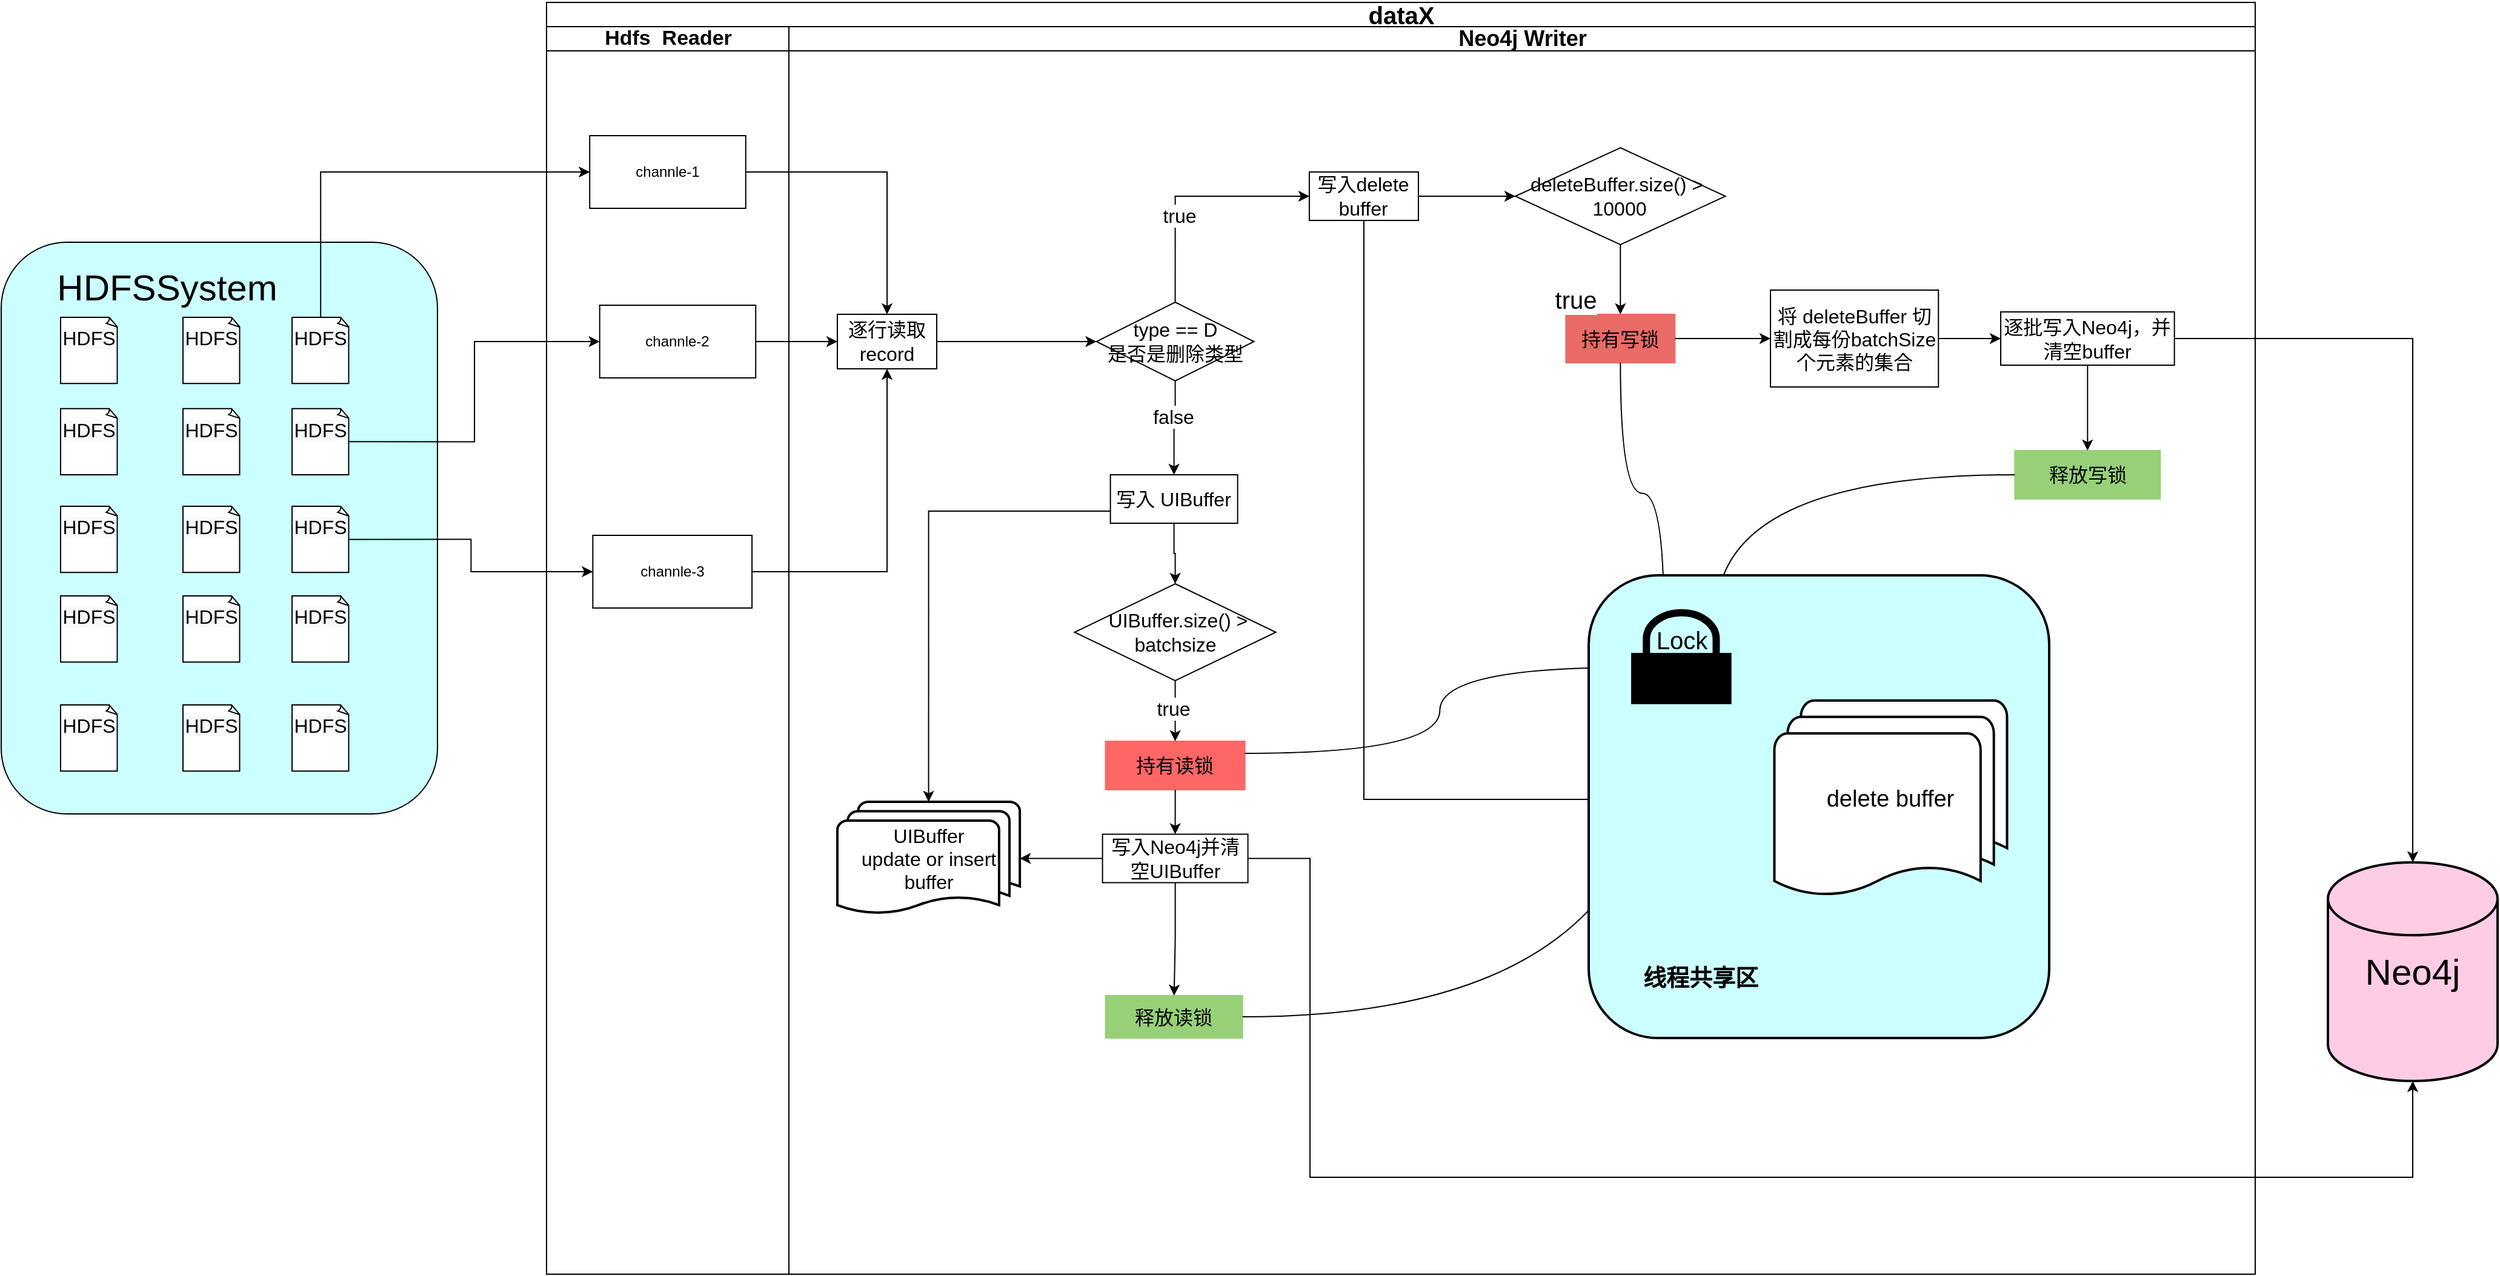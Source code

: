 <mxfile version="20.6.0" type="github">
  <diagram id="BnYPFT30U44J0ywOce6X" name="第 1 页">
    <mxGraphModel dx="2424" dy="-327" grid="1" gridSize="10" guides="1" tooltips="1" connect="1" arrows="1" fold="1" page="1" pageScale="1" pageWidth="827" pageHeight="1169" math="0" shadow="0">
      <root>
        <mxCell id="0" />
        <mxCell id="1" parent="0" />
        <mxCell id="p6WmaSXEIuXKLY1cFXEk-13" value="" style="rounded=1;whiteSpace=wrap;html=1;movable=1;resizable=1;rotatable=1;deletable=1;editable=1;connectable=1;fontSize=16;fillColor=#CCFFFF;" vertex="1" parent="1">
          <mxGeometry x="-440" y="1518" width="360" height="472" as="geometry" />
        </mxCell>
        <mxCell id="p6WmaSXEIuXKLY1cFXEk-8" value="dataX" style="swimlane;childLayout=stackLayout;resizeParent=1;resizeParentMax=0;startSize=20;html=1;rounded=0;gradientColor=none;fontSize=20;" vertex="1" parent="1">
          <mxGeometry x="10" y="1320" width="1410" height="1050" as="geometry" />
        </mxCell>
        <mxCell id="p6WmaSXEIuXKLY1cFXEk-9" value="Hdfs&amp;nbsp; Reader" style="swimlane;startSize=20;html=1;rounded=0;gradientColor=none;fontSize=17;" vertex="1" parent="p6WmaSXEIuXKLY1cFXEk-8">
          <mxGeometry y="20" width="200" height="1030" as="geometry" />
        </mxCell>
        <mxCell id="p6WmaSXEIuXKLY1cFXEk-26" value="" style="rounded=0;whiteSpace=wrap;html=1;gradientColor=none;" vertex="1" parent="p6WmaSXEIuXKLY1cFXEk-9">
          <mxGeometry x="43.86" y="230" width="128.75" height="60" as="geometry" />
        </mxCell>
        <mxCell id="p6WmaSXEIuXKLY1cFXEk-84" value="channle-2" style="text;html=1;strokeColor=none;fillColor=none;align=center;verticalAlign=middle;whiteSpace=wrap;rounded=0;" vertex="1" parent="p6WmaSXEIuXKLY1cFXEk-9">
          <mxGeometry x="78.23" y="245" width="60" height="30" as="geometry" />
        </mxCell>
        <mxCell id="p6WmaSXEIuXKLY1cFXEk-25" value="" style="rounded=0;whiteSpace=wrap;html=1;gradientColor=none;" vertex="1" parent="p6WmaSXEIuXKLY1cFXEk-9">
          <mxGeometry x="38.18" y="420" width="131.36" height="60" as="geometry" />
        </mxCell>
        <mxCell id="p6WmaSXEIuXKLY1cFXEk-87" value="channle-3" style="text;html=1;strokeColor=none;fillColor=none;align=center;verticalAlign=middle;whiteSpace=wrap;rounded=0;" vertex="1" parent="p6WmaSXEIuXKLY1cFXEk-9">
          <mxGeometry x="73.86" y="435" width="60" height="30" as="geometry" />
        </mxCell>
        <mxCell id="p6WmaSXEIuXKLY1cFXEk-100" value="" style="rounded=0;whiteSpace=wrap;html=1;gradientColor=none;" vertex="1" parent="p6WmaSXEIuXKLY1cFXEk-9">
          <mxGeometry x="35.63" y="90" width="128.75" height="60" as="geometry" />
        </mxCell>
        <mxCell id="p6WmaSXEIuXKLY1cFXEk-101" value="channle-1" style="text;html=1;strokeColor=none;fillColor=none;align=center;verticalAlign=middle;whiteSpace=wrap;rounded=0;" vertex="1" parent="p6WmaSXEIuXKLY1cFXEk-9">
          <mxGeometry x="70.0" y="105" width="60" height="30" as="geometry" />
        </mxCell>
        <mxCell id="p6WmaSXEIuXKLY1cFXEk-105" style="edgeStyle=orthogonalEdgeStyle;rounded=0;orthogonalLoop=1;jettySize=auto;html=1;exitX=1;exitY=0.5;exitDx=0;exitDy=0;entryX=0.5;entryY=0;entryDx=0;entryDy=0;strokeWidth=1;fontSize=18;" edge="1" parent="p6WmaSXEIuXKLY1cFXEk-8" source="p6WmaSXEIuXKLY1cFXEk-100" target="p6WmaSXEIuXKLY1cFXEk-38">
          <mxGeometry relative="1" as="geometry" />
        </mxCell>
        <mxCell id="p6WmaSXEIuXKLY1cFXEk-106" style="edgeStyle=orthogonalEdgeStyle;rounded=0;orthogonalLoop=1;jettySize=auto;html=1;exitX=1;exitY=0.5;exitDx=0;exitDy=0;entryX=0;entryY=0.5;entryDx=0;entryDy=0;strokeWidth=1;fontSize=18;" edge="1" parent="p6WmaSXEIuXKLY1cFXEk-8" source="p6WmaSXEIuXKLY1cFXEk-26" target="p6WmaSXEIuXKLY1cFXEk-38">
          <mxGeometry relative="1" as="geometry" />
        </mxCell>
        <mxCell id="p6WmaSXEIuXKLY1cFXEk-107" style="edgeStyle=orthogonalEdgeStyle;rounded=0;orthogonalLoop=1;jettySize=auto;html=1;exitX=1;exitY=0.5;exitDx=0;exitDy=0;entryX=0.5;entryY=1;entryDx=0;entryDy=0;strokeWidth=1;fontSize=18;" edge="1" parent="p6WmaSXEIuXKLY1cFXEk-8" source="p6WmaSXEIuXKLY1cFXEk-25" target="p6WmaSXEIuXKLY1cFXEk-38">
          <mxGeometry relative="1" as="geometry" />
        </mxCell>
        <mxCell id="p6WmaSXEIuXKLY1cFXEk-10" value="Neo4j Writer" style="swimlane;startSize=20;html=1;rounded=0;gradientColor=none;fontSize=18;" vertex="1" parent="p6WmaSXEIuXKLY1cFXEk-8">
          <mxGeometry x="200" y="20" width="1210" height="1030" as="geometry" />
        </mxCell>
        <mxCell id="p6WmaSXEIuXKLY1cFXEk-45" value="UIBuffer &lt;br style=&quot;font-size: 16px;&quot;&gt;update or insert buffer" style="strokeWidth=2;html=1;shape=mxgraph.flowchart.multi-document;whiteSpace=wrap;fontSize=16;" vertex="1" parent="p6WmaSXEIuXKLY1cFXEk-10">
          <mxGeometry x="40" y="640" width="150.56" height="93.49" as="geometry" />
        </mxCell>
        <mxCell id="p6WmaSXEIuXKLY1cFXEk-110" style="edgeStyle=orthogonalEdgeStyle;rounded=0;orthogonalLoop=1;jettySize=auto;html=1;exitX=0;exitY=0.75;exitDx=0;exitDy=0;entryX=0.5;entryY=0;entryDx=0;entryDy=0;entryPerimeter=0;strokeWidth=1;fontSize=18;" edge="1" parent="p6WmaSXEIuXKLY1cFXEk-10" source="p6WmaSXEIuXKLY1cFXEk-51" target="p6WmaSXEIuXKLY1cFXEk-45">
          <mxGeometry relative="1" as="geometry" />
        </mxCell>
        <mxCell id="p6WmaSXEIuXKLY1cFXEk-38" value="逐行读取record" style="rounded=0;whiteSpace=wrap;html=1;fontSize=16;" vertex="1" parent="p6WmaSXEIuXKLY1cFXEk-10">
          <mxGeometry x="40" y="237.5" width="82" height="45" as="geometry" />
        </mxCell>
        <mxCell id="p6WmaSXEIuXKLY1cFXEk-37" style="edgeStyle=orthogonalEdgeStyle;rounded=0;orthogonalLoop=1;jettySize=auto;html=1;exitX=1;exitY=0.5;exitDx=0;exitDy=0;entryX=0;entryY=0.5;entryDx=0;entryDy=0;fontSize=16;" edge="1" parent="p6WmaSXEIuXKLY1cFXEk-10" source="p6WmaSXEIuXKLY1cFXEk-38" target="p6WmaSXEIuXKLY1cFXEk-43">
          <mxGeometry relative="1" as="geometry" />
        </mxCell>
        <mxCell id="p6WmaSXEIuXKLY1cFXEk-43" value="type == D&lt;br style=&quot;font-size: 16px;&quot;&gt;是否是删除类型" style="rhombus;whiteSpace=wrap;html=1;fontSize=16;" vertex="1" parent="p6WmaSXEIuXKLY1cFXEk-10">
          <mxGeometry x="253.78" y="227.5" width="130" height="65" as="geometry" />
        </mxCell>
        <mxCell id="p6WmaSXEIuXKLY1cFXEk-121" style="edgeStyle=orthogonalEdgeStyle;rounded=0;orthogonalLoop=1;jettySize=auto;html=1;exitX=0.5;exitY=1;exitDx=0;exitDy=0;entryX=0;entryY=0.5;entryDx=0;entryDy=0;entryPerimeter=0;strokeWidth=1;fontSize=18;" edge="1" parent="p6WmaSXEIuXKLY1cFXEk-10" source="p6WmaSXEIuXKLY1cFXEk-48" target="p6WmaSXEIuXKLY1cFXEk-31">
          <mxGeometry relative="1" as="geometry" />
        </mxCell>
        <mxCell id="p6WmaSXEIuXKLY1cFXEk-48" value="写入delete buffer" style="rounded=0;whiteSpace=wrap;html=1;fontSize=16;" vertex="1" parent="p6WmaSXEIuXKLY1cFXEk-10">
          <mxGeometry x="429.47" y="120.0" width="90" height="40" as="geometry" />
        </mxCell>
        <mxCell id="p6WmaSXEIuXKLY1cFXEk-39" value="" style="edgeStyle=orthogonalEdgeStyle;rounded=0;orthogonalLoop=1;jettySize=auto;html=1;entryX=0;entryY=0.5;entryDx=0;entryDy=0;fontSize=16;exitX=0.5;exitY=0;exitDx=0;exitDy=0;" edge="1" parent="p6WmaSXEIuXKLY1cFXEk-10" source="p6WmaSXEIuXKLY1cFXEk-43" target="p6WmaSXEIuXKLY1cFXEk-48">
          <mxGeometry relative="1" as="geometry">
            <mxPoint x="951.04" y="121.34" as="targetPoint" />
            <mxPoint x="588.97" y="120.0" as="sourcePoint" />
          </mxGeometry>
        </mxCell>
        <mxCell id="p6WmaSXEIuXKLY1cFXEk-40" value="true" style="edgeLabel;html=1;align=center;verticalAlign=middle;resizable=0;points=[];fontSize=16;" vertex="1" connectable="0" parent="p6WmaSXEIuXKLY1cFXEk-39">
          <mxGeometry x="-0.271" y="-3" relative="1" as="geometry">
            <mxPoint as="offset" />
          </mxGeometry>
        </mxCell>
        <mxCell id="p6WmaSXEIuXKLY1cFXEk-108" style="edgeStyle=orthogonalEdgeStyle;rounded=0;orthogonalLoop=1;jettySize=auto;html=1;exitX=0.5;exitY=1;exitDx=0;exitDy=0;entryX=0.5;entryY=0;entryDx=0;entryDy=0;strokeWidth=1;fontSize=18;" edge="1" parent="p6WmaSXEIuXKLY1cFXEk-10" source="p6WmaSXEIuXKLY1cFXEk-51" target="p6WmaSXEIuXKLY1cFXEk-54">
          <mxGeometry relative="1" as="geometry" />
        </mxCell>
        <mxCell id="p6WmaSXEIuXKLY1cFXEk-51" value="写入 UIBuffer" style="rounded=0;whiteSpace=wrap;html=1;fontSize=16;" vertex="1" parent="p6WmaSXEIuXKLY1cFXEk-10">
          <mxGeometry x="265.3" y="370" width="105" height="40" as="geometry" />
        </mxCell>
        <mxCell id="p6WmaSXEIuXKLY1cFXEk-41" style="edgeStyle=orthogonalEdgeStyle;rounded=0;orthogonalLoop=1;jettySize=auto;html=1;exitX=0.5;exitY=1;exitDx=0;exitDy=0;entryX=0.5;entryY=0;entryDx=0;entryDy=0;fontSize=16;" edge="1" parent="p6WmaSXEIuXKLY1cFXEk-10" source="p6WmaSXEIuXKLY1cFXEk-43" target="p6WmaSXEIuXKLY1cFXEk-51">
          <mxGeometry relative="1" as="geometry">
            <mxPoint x="453.78" y="-77.5" as="sourcePoint" />
          </mxGeometry>
        </mxCell>
        <mxCell id="p6WmaSXEIuXKLY1cFXEk-42" value="false" style="edgeLabel;html=1;align=center;verticalAlign=middle;resizable=0;points=[];fontSize=16;" vertex="1" connectable="0" parent="p6WmaSXEIuXKLY1cFXEk-41">
          <mxGeometry x="-0.258" y="-2" relative="1" as="geometry">
            <mxPoint as="offset" />
          </mxGeometry>
        </mxCell>
        <mxCell id="p6WmaSXEIuXKLY1cFXEk-54" value="&amp;nbsp;UIBuffer.size() &amp;gt; batchsize" style="rhombus;whiteSpace=wrap;html=1;rounded=0;fontSize=16;" vertex="1" parent="p6WmaSXEIuXKLY1cFXEk-10">
          <mxGeometry x="235.72" y="460.0" width="166.12" height="80" as="geometry" />
        </mxCell>
        <mxCell id="p6WmaSXEIuXKLY1cFXEk-58" value="持有读锁" style="whiteSpace=wrap;html=1;rounded=0;fontSize=16;strokeColor=#FF6666;fillColor=#FF6666;" vertex="1" parent="p6WmaSXEIuXKLY1cFXEk-10">
          <mxGeometry x="261.28" y="590.0" width="115.01" height="40" as="geometry" />
        </mxCell>
        <mxCell id="p6WmaSXEIuXKLY1cFXEk-52" value="" style="edgeStyle=orthogonalEdgeStyle;rounded=0;orthogonalLoop=1;jettySize=auto;html=1;fontSize=16;exitX=0.5;exitY=1;exitDx=0;exitDy=0;" edge="1" parent="p6WmaSXEIuXKLY1cFXEk-10" source="p6WmaSXEIuXKLY1cFXEk-54" target="p6WmaSXEIuXKLY1cFXEk-58">
          <mxGeometry relative="1" as="geometry">
            <mxPoint x="681.63" y="503.441" as="sourcePoint" />
          </mxGeometry>
        </mxCell>
        <mxCell id="p6WmaSXEIuXKLY1cFXEk-53" value="true" style="edgeLabel;html=1;align=center;verticalAlign=middle;resizable=0;points=[];fontSize=16;" vertex="1" connectable="0" parent="p6WmaSXEIuXKLY1cFXEk-52">
          <mxGeometry x="0.16" y="4" relative="1" as="geometry">
            <mxPoint x="-6" y="-6" as="offset" />
          </mxGeometry>
        </mxCell>
        <mxCell id="p6WmaSXEIuXKLY1cFXEk-61" value="deleteBuffer.size() &amp;gt;&amp;nbsp; 10000" style="rhombus;whiteSpace=wrap;html=1;rounded=0;fontSize=16;" vertex="1" parent="p6WmaSXEIuXKLY1cFXEk-10">
          <mxGeometry x="599.47" y="100" width="173.37" height="80" as="geometry" />
        </mxCell>
        <mxCell id="p6WmaSXEIuXKLY1cFXEk-47" value="" style="edgeStyle=orthogonalEdgeStyle;rounded=0;jumpSize=6;orthogonalLoop=1;jettySize=auto;html=1;strokeColor=#000000;strokeWidth=1;fontSize=16;" edge="1" parent="p6WmaSXEIuXKLY1cFXEk-10" source="p6WmaSXEIuXKLY1cFXEk-48" target="p6WmaSXEIuXKLY1cFXEk-61">
          <mxGeometry relative="1" as="geometry" />
        </mxCell>
        <mxCell id="p6WmaSXEIuXKLY1cFXEk-65" value="持有写锁" style="whiteSpace=wrap;html=1;rounded=0;fontSize=16;strokeColor=#EA6B66;fillColor=#EA6B66;" vertex="1" parent="p6WmaSXEIuXKLY1cFXEk-10">
          <mxGeometry x="641.15" y="237.5" width="90" height="40" as="geometry" />
        </mxCell>
        <mxCell id="p6WmaSXEIuXKLY1cFXEk-59" value="" style="edgeStyle=orthogonalEdgeStyle;rounded=0;jumpSize=6;orthogonalLoop=1;jettySize=auto;html=1;strokeColor=#000000;strokeWidth=1;fontSize=16;" edge="1" parent="p6WmaSXEIuXKLY1cFXEk-10" source="p6WmaSXEIuXKLY1cFXEk-61" target="p6WmaSXEIuXKLY1cFXEk-65">
          <mxGeometry relative="1" as="geometry" />
        </mxCell>
        <mxCell id="p6WmaSXEIuXKLY1cFXEk-60" value="true" style="edgeLabel;html=1;align=center;verticalAlign=middle;resizable=0;points=[];fontSize=20;fontColor=#000000;" vertex="1" connectable="0" parent="p6WmaSXEIuXKLY1cFXEk-59">
          <mxGeometry x="0.592" y="-1" relative="1" as="geometry">
            <mxPoint x="-36" y="-1" as="offset" />
          </mxGeometry>
        </mxCell>
        <mxCell id="p6WmaSXEIuXKLY1cFXEk-111" style="edgeStyle=orthogonalEdgeStyle;rounded=0;orthogonalLoop=1;jettySize=auto;html=1;exitX=0;exitY=0.5;exitDx=0;exitDy=0;entryX=1;entryY=0.5;entryDx=0;entryDy=0;entryPerimeter=0;strokeWidth=1;fontSize=18;" edge="1" parent="p6WmaSXEIuXKLY1cFXEk-10" source="p6WmaSXEIuXKLY1cFXEk-68" target="p6WmaSXEIuXKLY1cFXEk-45">
          <mxGeometry relative="1" as="geometry">
            <mxPoint x="210.0" y="729.995" as="targetPoint" />
          </mxGeometry>
        </mxCell>
        <mxCell id="p6WmaSXEIuXKLY1cFXEk-68" value="写入Neo4j并清空UIBuffer" style="whiteSpace=wrap;html=1;rounded=0;strokeColor=#000000;fontSize=16;" vertex="1" parent="p6WmaSXEIuXKLY1cFXEk-10">
          <mxGeometry x="258.78" y="666.75" width="120" height="40" as="geometry" />
        </mxCell>
        <mxCell id="p6WmaSXEIuXKLY1cFXEk-55" value="" style="edgeStyle=orthogonalEdgeStyle;rounded=0;jumpSize=6;orthogonalLoop=1;jettySize=auto;html=1;strokeColor=#000000;strokeWidth=1;entryX=0.5;entryY=0;entryDx=0;entryDy=0;fontSize=16;" edge="1" parent="p6WmaSXEIuXKLY1cFXEk-10" source="p6WmaSXEIuXKLY1cFXEk-58" target="p6WmaSXEIuXKLY1cFXEk-68">
          <mxGeometry relative="1" as="geometry" />
        </mxCell>
        <mxCell id="p6WmaSXEIuXKLY1cFXEk-71" value="将 deleteBuffer 切割成每份batchSize个元素的集合" style="whiteSpace=wrap;html=1;rounded=0;fontSize=16;" vertex="1" parent="p6WmaSXEIuXKLY1cFXEk-10">
          <mxGeometry x="810" y="217.5" width="138.59" height="80" as="geometry" />
        </mxCell>
        <mxCell id="p6WmaSXEIuXKLY1cFXEk-64" value="" style="edgeStyle=orthogonalEdgeStyle;jumpSize=6;orthogonalLoop=1;jettySize=auto;html=1;strokeColor=#000000;strokeWidth=1;rounded=0;fontSize=16;" edge="1" parent="p6WmaSXEIuXKLY1cFXEk-10" source="p6WmaSXEIuXKLY1cFXEk-65" target="p6WmaSXEIuXKLY1cFXEk-71">
          <mxGeometry relative="1" as="geometry" />
        </mxCell>
        <mxCell id="p6WmaSXEIuXKLY1cFXEk-74" value="释放读锁" style="whiteSpace=wrap;html=1;fontSize=16;strokeColor=#97D077;rounded=0;fillColor=#97D077;" vertex="1" parent="p6WmaSXEIuXKLY1cFXEk-10">
          <mxGeometry x="261.27" y="800" width="113.06" height="35" as="geometry" />
        </mxCell>
        <mxCell id="p6WmaSXEIuXKLY1cFXEk-66" value="" style="edgeStyle=orthogonalEdgeStyle;rounded=0;jumpSize=6;orthogonalLoop=1;jettySize=auto;html=1;strokeColor=#000000;strokeWidth=1;fontSize=16;" edge="1" parent="p6WmaSXEIuXKLY1cFXEk-10" source="p6WmaSXEIuXKLY1cFXEk-68" target="p6WmaSXEIuXKLY1cFXEk-74">
          <mxGeometry relative="1" as="geometry" />
        </mxCell>
        <mxCell id="p6WmaSXEIuXKLY1cFXEk-77" value="释放写锁" style="whiteSpace=wrap;html=1;fontSize=16;rounded=0;strokeColor=#97D077;fillColor=#97D077;" vertex="1" parent="p6WmaSXEIuXKLY1cFXEk-10">
          <mxGeometry x="1011.65" y="350.0" width="120" height="40" as="geometry" />
        </mxCell>
        <mxCell id="p6WmaSXEIuXKLY1cFXEk-80" value="逐批写入Neo4j，并清空buffer" style="whiteSpace=wrap;html=1;fontSize=16;rounded=0;" vertex="1" parent="p6WmaSXEIuXKLY1cFXEk-10">
          <mxGeometry x="1000.0" y="235.52" width="143.31" height="43.97" as="geometry" />
        </mxCell>
        <mxCell id="p6WmaSXEIuXKLY1cFXEk-70" value="" style="edgeStyle=orthogonalEdgeStyle;jumpSize=6;orthogonalLoop=1;jettySize=auto;html=1;strokeColor=#000000;strokeWidth=1;fontSize=16;rounded=0;" edge="1" parent="p6WmaSXEIuXKLY1cFXEk-10" source="p6WmaSXEIuXKLY1cFXEk-71" target="p6WmaSXEIuXKLY1cFXEk-80">
          <mxGeometry relative="1" as="geometry" />
        </mxCell>
        <mxCell id="p6WmaSXEIuXKLY1cFXEk-69" value="" style="edgeStyle=orthogonalEdgeStyle;jumpSize=6;orthogonalLoop=1;jettySize=auto;html=1;strokeColor=#000000;strokeWidth=1;fontSize=16;rounded=0;exitX=0.5;exitY=1;exitDx=0;exitDy=0;" edge="1" parent="p6WmaSXEIuXKLY1cFXEk-10" source="p6WmaSXEIuXKLY1cFXEk-80" target="p6WmaSXEIuXKLY1cFXEk-77">
          <mxGeometry relative="1" as="geometry" />
        </mxCell>
        <mxCell id="p6WmaSXEIuXKLY1cFXEk-114" style="edgeStyle=orthogonalEdgeStyle;orthogonalLoop=1;jettySize=auto;html=1;exitX=0.5;exitY=1;exitDx=0;exitDy=0;entryX=0.25;entryY=0;entryDx=0;entryDy=0;strokeWidth=1;fontSize=18;curved=1;" edge="1" parent="p6WmaSXEIuXKLY1cFXEk-10" source="p6WmaSXEIuXKLY1cFXEk-65" target="p6WmaSXEIuXKLY1cFXEk-34">
          <mxGeometry relative="1" as="geometry" />
        </mxCell>
        <mxCell id="p6WmaSXEIuXKLY1cFXEk-115" style="edgeStyle=orthogonalEdgeStyle;curved=1;orthogonalLoop=1;jettySize=auto;html=1;exitX=0;exitY=0.5;exitDx=0;exitDy=0;entryX=1;entryY=0;entryDx=0;entryDy=0;strokeWidth=1;fontSize=18;" edge="1" parent="p6WmaSXEIuXKLY1cFXEk-10" source="p6WmaSXEIuXKLY1cFXEk-77" target="p6WmaSXEIuXKLY1cFXEk-34">
          <mxGeometry relative="1" as="geometry" />
        </mxCell>
        <mxCell id="p6WmaSXEIuXKLY1cFXEk-116" style="edgeStyle=orthogonalEdgeStyle;curved=1;orthogonalLoop=1;jettySize=auto;html=1;exitX=1;exitY=0.25;exitDx=0;exitDy=0;entryX=-0.004;entryY=0.624;entryDx=0;entryDy=0;entryPerimeter=0;strokeWidth=1;fontSize=18;" edge="1" parent="p6WmaSXEIuXKLY1cFXEk-10" source="p6WmaSXEIuXKLY1cFXEk-58" target="p6WmaSXEIuXKLY1cFXEk-33">
          <mxGeometry relative="1" as="geometry" />
        </mxCell>
        <mxCell id="p6WmaSXEIuXKLY1cFXEk-117" style="edgeStyle=orthogonalEdgeStyle;curved=1;orthogonalLoop=1;jettySize=auto;html=1;exitX=1;exitY=0.5;exitDx=0;exitDy=0;entryX=0.286;entryY=0.953;entryDx=0;entryDy=0;entryPerimeter=0;strokeWidth=1;fontSize=18;" edge="1" parent="p6WmaSXEIuXKLY1cFXEk-10" source="p6WmaSXEIuXKLY1cFXEk-74" target="p6WmaSXEIuXKLY1cFXEk-33">
          <mxGeometry relative="1" as="geometry" />
        </mxCell>
        <mxCell id="p6WmaSXEIuXKLY1cFXEk-113" value="" style="group" vertex="1" connectable="0" parent="p6WmaSXEIuXKLY1cFXEk-10">
          <mxGeometry x="660" y="453" width="380" height="382" as="geometry" />
        </mxCell>
        <mxCell id="p6WmaSXEIuXKLY1cFXEk-30" value="" style="rounded=1;whiteSpace=wrap;html=1;strokeColor=#000000;strokeWidth=2;fontSize=16;fillColor=#CCFFFF;" vertex="1" parent="p6WmaSXEIuXKLY1cFXEk-113">
          <mxGeometry width="380" height="382" as="geometry" />
        </mxCell>
        <mxCell id="p6WmaSXEIuXKLY1cFXEk-31" value="&lt;font style=&quot;font-size: 19px;&quot;&gt;delete buffer&lt;/font&gt;" style="strokeWidth=2;html=1;shape=mxgraph.flowchart.multi-document;whiteSpace=wrap;fontSize=16;" vertex="1" parent="p6WmaSXEIuXKLY1cFXEk-113">
          <mxGeometry x="153.22" y="103.376" width="192" height="163.256" as="geometry" />
        </mxCell>
        <mxCell id="p6WmaSXEIuXKLY1cFXEk-32" value="" style="group;fontSize=16;" vertex="1" connectable="0" parent="p6WmaSXEIuXKLY1cFXEk-113">
          <mxGeometry x="38.02" y="30.818" width="76.8" height="72.558" as="geometry" />
        </mxCell>
        <mxCell id="p6WmaSXEIuXKLY1cFXEk-33" value="" style="html=1;verticalLabelPosition=bottom;align=center;labelBackgroundColor=#ffffff;verticalAlign=top;strokeWidth=6;strokeColor=#000000;shadow=0;dashed=0;shape=mxgraph.ios7.icons.locked;fillColor=#000000;fontSize=16;" vertex="1" parent="p6WmaSXEIuXKLY1cFXEk-32">
          <mxGeometry width="76.8" height="72.558" as="geometry" />
        </mxCell>
        <mxCell id="p6WmaSXEIuXKLY1cFXEk-34" value="Lock" style="text;html=1;strokeColor=none;fillColor=none;align=center;verticalAlign=middle;whiteSpace=wrap;rounded=0;strokeWidth=6;fontSize=20;" vertex="1" parent="p6WmaSXEIuXKLY1cFXEk-32">
          <mxGeometry x="9.6" y="9.07" width="57.6" height="27.209" as="geometry" />
        </mxCell>
        <mxCell id="p6WmaSXEIuXKLY1cFXEk-35" value="&lt;b&gt;&lt;font style=&quot;font-size: 19px;&quot;&gt;线程共享区&lt;/font&gt;&lt;/b&gt;" style="text;html=1;strokeColor=none;fillColor=none;align=center;verticalAlign=middle;whiteSpace=wrap;rounded=0;strokeWidth=2;fontSize=16;" vertex="1" parent="p6WmaSXEIuXKLY1cFXEk-113">
          <mxGeometry x="32.02" y="307.3" width="121.2" height="50.7" as="geometry" />
        </mxCell>
        <mxCell id="p6WmaSXEIuXKLY1cFXEk-24" style="edgeStyle=orthogonalEdgeStyle;rounded=0;orthogonalLoop=1;jettySize=auto;html=1;exitX=0.5;exitY=0;exitDx=0;exitDy=0;exitPerimeter=0;entryX=0;entryY=0.5;entryDx=0;entryDy=0;" edge="1" parent="1" source="p6WmaSXEIuXKLY1cFXEk-19" target="p6WmaSXEIuXKLY1cFXEk-100">
          <mxGeometry relative="1" as="geometry">
            <mxPoint x="392.07" y="1393.5" as="targetPoint" />
          </mxGeometry>
        </mxCell>
        <mxCell id="p6WmaSXEIuXKLY1cFXEk-27" style="edgeStyle=orthogonalEdgeStyle;rounded=0;orthogonalLoop=1;jettySize=auto;html=1;exitX=1;exitY=0.5;exitDx=0;exitDy=0;exitPerimeter=0;entryX=0;entryY=0.5;entryDx=0;entryDy=0;" edge="1" parent="1" source="p6WmaSXEIuXKLY1cFXEk-18" target="p6WmaSXEIuXKLY1cFXEk-26">
          <mxGeometry relative="1" as="geometry" />
        </mxCell>
        <mxCell id="p6WmaSXEIuXKLY1cFXEk-28" style="edgeStyle=orthogonalEdgeStyle;rounded=0;orthogonalLoop=1;jettySize=auto;html=1;exitX=1;exitY=0.5;exitDx=0;exitDy=0;exitPerimeter=0;entryX=0;entryY=0.5;entryDx=0;entryDy=0;" edge="1" parent="1" source="p6WmaSXEIuXKLY1cFXEk-17" target="p6WmaSXEIuXKLY1cFXEk-25">
          <mxGeometry relative="1" as="geometry" />
        </mxCell>
        <mxCell id="p6WmaSXEIuXKLY1cFXEk-79" value="Neo4j" style="strokeWidth=2;html=1;shape=mxgraph.flowchart.database;whiteSpace=wrap;strokeColor=#000000;fontSize=30;fillColor=#FFCCE6;" vertex="1" parent="1">
          <mxGeometry x="1480" y="2030" width="140" height="180.5" as="geometry" />
        </mxCell>
        <mxCell id="p6WmaSXEIuXKLY1cFXEk-118" style="edgeStyle=orthogonalEdgeStyle;orthogonalLoop=1;jettySize=auto;html=1;exitX=1;exitY=0.5;exitDx=0;exitDy=0;entryX=0.5;entryY=0;entryDx=0;entryDy=0;entryPerimeter=0;strokeWidth=1;fontSize=18;rounded=0;" edge="1" parent="1" source="p6WmaSXEIuXKLY1cFXEk-80" target="p6WmaSXEIuXKLY1cFXEk-79">
          <mxGeometry relative="1" as="geometry" />
        </mxCell>
        <mxCell id="p6WmaSXEIuXKLY1cFXEk-119" style="edgeStyle=orthogonalEdgeStyle;rounded=0;orthogonalLoop=1;jettySize=auto;html=1;exitX=1;exitY=0.5;exitDx=0;exitDy=0;entryX=0.5;entryY=1;entryDx=0;entryDy=0;entryPerimeter=0;strokeWidth=1;fontSize=18;" edge="1" parent="1" source="p6WmaSXEIuXKLY1cFXEk-68" target="p6WmaSXEIuXKLY1cFXEk-79">
          <mxGeometry relative="1" as="geometry">
            <Array as="points">
              <mxPoint x="640" y="2027" />
              <mxPoint x="640" y="2290" />
              <mxPoint x="1550" y="2290" />
            </Array>
          </mxGeometry>
        </mxCell>
        <mxCell id="p6WmaSXEIuXKLY1cFXEk-14" value="&lt;font color=&quot;#000000&quot;&gt;HDFSSystem&lt;/font&gt;" style="text;html=1;strokeColor=none;fillColor=none;align=center;verticalAlign=middle;whiteSpace=wrap;rounded=0;shadow=0;glass=0;dashed=1;dashPattern=1 4;sketch=0;strokeWidth=2;fontSize=30;fontColor=#FFFFFF;" vertex="1" parent="1">
          <mxGeometry x="-420" y="1540" width="233.79" height="30" as="geometry" />
        </mxCell>
        <mxCell id="p6WmaSXEIuXKLY1cFXEk-16" value="&#xa;&lt;span style=&quot;color: rgb(0, 0, 0); font-family: Helvetica; font-size: 16px; font-style: normal; font-variant-ligatures: normal; font-variant-caps: normal; font-weight: 400; letter-spacing: normal; orphans: 2; text-align: center; text-indent: 0px; text-transform: none; widows: 2; word-spacing: 0px; -webkit-text-stroke-width: 0px; background-color: rgb(248, 249, 250); text-decoration-thickness: initial; text-decoration-style: initial; text-decoration-color: initial; float: none; display: inline !important;&quot;&gt;HDFS&lt;/span&gt;&#xa;&#xa;" style="whiteSpace=wrap;html=1;shape=mxgraph.basic.document;fontSize=16;" vertex="1" parent="1">
          <mxGeometry x="-199.994" y="1810" width="47.218" height="54.645" as="geometry" />
        </mxCell>
        <mxCell id="p6WmaSXEIuXKLY1cFXEk-17" value="&#xa;&lt;span style=&quot;color: rgb(0, 0, 0); font-family: Helvetica; font-size: 16px; font-style: normal; font-variant-ligatures: normal; font-variant-caps: normal; font-weight: 400; letter-spacing: normal; orphans: 2; text-align: center; text-indent: 0px; text-transform: none; widows: 2; word-spacing: 0px; -webkit-text-stroke-width: 0px; background-color: rgb(248, 249, 250); text-decoration-thickness: initial; text-decoration-style: initial; text-decoration-color: initial; float: none; display: inline !important;&quot;&gt;HDFS&lt;/span&gt;&#xa;&#xa;" style="whiteSpace=wrap;html=1;shape=mxgraph.basic.document;fontSize=16;" vertex="1" parent="1">
          <mxGeometry x="-199.999" y="1736" width="47.218" height="54.645" as="geometry" />
        </mxCell>
        <mxCell id="p6WmaSXEIuXKLY1cFXEk-18" value="&#xa;&lt;span style=&quot;color: rgb(0, 0, 0); font-family: Helvetica; font-size: 16px; font-style: normal; font-variant-ligatures: normal; font-variant-caps: normal; font-weight: 400; letter-spacing: normal; orphans: 2; text-align: center; text-indent: 0px; text-transform: none; widows: 2; word-spacing: 0px; -webkit-text-stroke-width: 0px; background-color: rgb(248, 249, 250); text-decoration-thickness: initial; text-decoration-style: initial; text-decoration-color: initial; float: none; display: inline !important;&quot;&gt;HDFS&lt;/span&gt;&#xa;&#xa;" style="whiteSpace=wrap;html=1;shape=mxgraph.basic.document;fontSize=16;" vertex="1" parent="1">
          <mxGeometry x="-200.003" y="1655.35" width="47.218" height="54.645" as="geometry" />
        </mxCell>
        <mxCell id="p6WmaSXEIuXKLY1cFXEk-19" value="&#xa;&lt;span style=&quot;color: rgb(0, 0, 0); font-family: Helvetica; font-size: 16px; font-style: normal; font-variant-ligatures: normal; font-variant-caps: normal; font-weight: 400; letter-spacing: normal; orphans: 2; text-align: center; text-indent: 0px; text-transform: none; widows: 2; word-spacing: 0px; -webkit-text-stroke-width: 0px; background-color: rgb(248, 249, 250); text-decoration-thickness: initial; text-decoration-style: initial; text-decoration-color: initial; float: none; display: inline !important;&quot;&gt;HDFS&lt;/span&gt;&#xa;&#xa;" style="whiteSpace=wrap;html=1;shape=mxgraph.basic.document;fontSize=16;" vertex="1" parent="1">
          <mxGeometry x="-199.998" y="1580" width="47.218" height="54.645" as="geometry" />
        </mxCell>
        <mxCell id="p6WmaSXEIuXKLY1cFXEk-21" value="&#xa;&lt;span style=&quot;color: rgb(0, 0, 0); font-family: Helvetica; font-size: 16px; font-style: normal; font-variant-ligatures: normal; font-variant-caps: normal; font-weight: 400; letter-spacing: normal; orphans: 2; text-align: center; text-indent: 0px; text-transform: none; widows: 2; word-spacing: 0px; -webkit-text-stroke-width: 0px; background-color: rgb(248, 249, 250); text-decoration-thickness: initial; text-decoration-style: initial; text-decoration-color: initial; float: none; display: inline !important;&quot;&gt;HDFS&lt;/span&gt;&#xa;&#xa;" style="whiteSpace=wrap;html=1;shape=mxgraph.basic.document;fontSize=16;" vertex="1" parent="1">
          <mxGeometry x="-199.996" y="1899.995" width="47.218" height="54.645" as="geometry" />
        </mxCell>
        <mxCell id="p6WmaSXEIuXKLY1cFXEk-128" value="&#xa;&lt;span style=&quot;color: rgb(0, 0, 0); font-family: Helvetica; font-size: 16px; font-style: normal; font-variant-ligatures: normal; font-variant-caps: normal; font-weight: 400; letter-spacing: normal; orphans: 2; text-align: center; text-indent: 0px; text-transform: none; widows: 2; word-spacing: 0px; -webkit-text-stroke-width: 0px; background-color: rgb(248, 249, 250); text-decoration-thickness: initial; text-decoration-style: initial; text-decoration-color: initial; float: none; display: inline !important;&quot;&gt;HDFS&lt;/span&gt;&#xa;&#xa;" style="whiteSpace=wrap;html=1;shape=mxgraph.basic.document;fontSize=16;" vertex="1" parent="1">
          <mxGeometry x="-289.994" y="1810" width="47.218" height="54.645" as="geometry" />
        </mxCell>
        <mxCell id="p6WmaSXEIuXKLY1cFXEk-129" value="&#xa;&lt;span style=&quot;color: rgb(0, 0, 0); font-family: Helvetica; font-size: 16px; font-style: normal; font-variant-ligatures: normal; font-variant-caps: normal; font-weight: 400; letter-spacing: normal; orphans: 2; text-align: center; text-indent: 0px; text-transform: none; widows: 2; word-spacing: 0px; -webkit-text-stroke-width: 0px; background-color: rgb(248, 249, 250); text-decoration-thickness: initial; text-decoration-style: initial; text-decoration-color: initial; float: none; display: inline !important;&quot;&gt;HDFS&lt;/span&gt;&#xa;&#xa;" style="whiteSpace=wrap;html=1;shape=mxgraph.basic.document;fontSize=16;" vertex="1" parent="1">
          <mxGeometry x="-289.999" y="1736" width="47.218" height="54.645" as="geometry" />
        </mxCell>
        <mxCell id="p6WmaSXEIuXKLY1cFXEk-130" value="&#xa;&lt;span style=&quot;color: rgb(0, 0, 0); font-family: Helvetica; font-size: 16px; font-style: normal; font-variant-ligatures: normal; font-variant-caps: normal; font-weight: 400; letter-spacing: normal; orphans: 2; text-align: center; text-indent: 0px; text-transform: none; widows: 2; word-spacing: 0px; -webkit-text-stroke-width: 0px; background-color: rgb(248, 249, 250); text-decoration-thickness: initial; text-decoration-style: initial; text-decoration-color: initial; float: none; display: inline !important;&quot;&gt;HDFS&lt;/span&gt;&#xa;&#xa;" style="whiteSpace=wrap;html=1;shape=mxgraph.basic.document;fontSize=16;" vertex="1" parent="1">
          <mxGeometry x="-290.003" y="1655.35" width="47.218" height="54.645" as="geometry" />
        </mxCell>
        <mxCell id="p6WmaSXEIuXKLY1cFXEk-131" value="&#xa;&lt;span style=&quot;color: rgb(0, 0, 0); font-family: Helvetica; font-size: 16px; font-style: normal; font-variant-ligatures: normal; font-variant-caps: normal; font-weight: 400; letter-spacing: normal; orphans: 2; text-align: center; text-indent: 0px; text-transform: none; widows: 2; word-spacing: 0px; -webkit-text-stroke-width: 0px; background-color: rgb(248, 249, 250); text-decoration-thickness: initial; text-decoration-style: initial; text-decoration-color: initial; float: none; display: inline !important;&quot;&gt;HDFS&lt;/span&gt;&#xa;&#xa;" style="whiteSpace=wrap;html=1;shape=mxgraph.basic.document;fontSize=16;" vertex="1" parent="1">
          <mxGeometry x="-289.998" y="1580" width="47.218" height="54.645" as="geometry" />
        </mxCell>
        <mxCell id="p6WmaSXEIuXKLY1cFXEk-132" value="&#xa;&lt;span style=&quot;color: rgb(0, 0, 0); font-family: Helvetica; font-size: 16px; font-style: normal; font-variant-ligatures: normal; font-variant-caps: normal; font-weight: 400; letter-spacing: normal; orphans: 2; text-align: center; text-indent: 0px; text-transform: none; widows: 2; word-spacing: 0px; -webkit-text-stroke-width: 0px; background-color: rgb(248, 249, 250); text-decoration-thickness: initial; text-decoration-style: initial; text-decoration-color: initial; float: none; display: inline !important;&quot;&gt;HDFS&lt;/span&gt;&#xa;&#xa;" style="whiteSpace=wrap;html=1;shape=mxgraph.basic.document;fontSize=16;" vertex="1" parent="1">
          <mxGeometry x="-289.996" y="1899.995" width="47.218" height="54.645" as="geometry" />
        </mxCell>
        <mxCell id="p6WmaSXEIuXKLY1cFXEk-133" value="&#xa;&lt;span style=&quot;color: rgb(0, 0, 0); font-family: Helvetica; font-size: 16px; font-style: normal; font-variant-ligatures: normal; font-variant-caps: normal; font-weight: 400; letter-spacing: normal; orphans: 2; text-align: center; text-indent: 0px; text-transform: none; widows: 2; word-spacing: 0px; -webkit-text-stroke-width: 0px; background-color: rgb(248, 249, 250); text-decoration-thickness: initial; text-decoration-style: initial; text-decoration-color: initial; float: none; display: inline !important;&quot;&gt;HDFS&lt;/span&gt;&#xa;&#xa;" style="whiteSpace=wrap;html=1;shape=mxgraph.basic.document;fontSize=16;" vertex="1" parent="1">
          <mxGeometry x="-390.994" y="1810" width="47.218" height="54.645" as="geometry" />
        </mxCell>
        <mxCell id="p6WmaSXEIuXKLY1cFXEk-134" value="&#xa;&lt;span style=&quot;color: rgb(0, 0, 0); font-family: Helvetica; font-size: 16px; font-style: normal; font-variant-ligatures: normal; font-variant-caps: normal; font-weight: 400; letter-spacing: normal; orphans: 2; text-align: center; text-indent: 0px; text-transform: none; widows: 2; word-spacing: 0px; -webkit-text-stroke-width: 0px; background-color: rgb(248, 249, 250); text-decoration-thickness: initial; text-decoration-style: initial; text-decoration-color: initial; float: none; display: inline !important;&quot;&gt;HDFS&lt;/span&gt;&#xa;&#xa;" style="whiteSpace=wrap;html=1;shape=mxgraph.basic.document;fontSize=16;" vertex="1" parent="1">
          <mxGeometry x="-390.999" y="1736" width="47.218" height="54.645" as="geometry" />
        </mxCell>
        <mxCell id="p6WmaSXEIuXKLY1cFXEk-135" value="&#xa;&lt;span style=&quot;color: rgb(0, 0, 0); font-family: Helvetica; font-size: 16px; font-style: normal; font-variant-ligatures: normal; font-variant-caps: normal; font-weight: 400; letter-spacing: normal; orphans: 2; text-align: center; text-indent: 0px; text-transform: none; widows: 2; word-spacing: 0px; -webkit-text-stroke-width: 0px; background-color: rgb(248, 249, 250); text-decoration-thickness: initial; text-decoration-style: initial; text-decoration-color: initial; float: none; display: inline !important;&quot;&gt;HDFS&lt;/span&gt;&#xa;&#xa;" style="whiteSpace=wrap;html=1;shape=mxgraph.basic.document;fontSize=16;" vertex="1" parent="1">
          <mxGeometry x="-391.003" y="1655.35" width="47.218" height="54.645" as="geometry" />
        </mxCell>
        <mxCell id="p6WmaSXEIuXKLY1cFXEk-136" value="&#xa;&lt;span style=&quot;color: rgb(0, 0, 0); font-family: Helvetica; font-size: 16px; font-style: normal; font-variant-ligatures: normal; font-variant-caps: normal; font-weight: 400; letter-spacing: normal; orphans: 2; text-align: center; text-indent: 0px; text-transform: none; widows: 2; word-spacing: 0px; -webkit-text-stroke-width: 0px; background-color: rgb(248, 249, 250); text-decoration-thickness: initial; text-decoration-style: initial; text-decoration-color: initial; float: none; display: inline !important;&quot;&gt;HDFS&lt;/span&gt;&#xa;&#xa;" style="whiteSpace=wrap;html=1;shape=mxgraph.basic.document;fontSize=16;" vertex="1" parent="1">
          <mxGeometry x="-390.998" y="1580" width="47.218" height="54.645" as="geometry" />
        </mxCell>
        <mxCell id="p6WmaSXEIuXKLY1cFXEk-137" value="&#xa;&lt;span style=&quot;color: rgb(0, 0, 0); font-family: Helvetica; font-size: 16px; font-style: normal; font-variant-ligatures: normal; font-variant-caps: normal; font-weight: 400; letter-spacing: normal; orphans: 2; text-align: center; text-indent: 0px; text-transform: none; widows: 2; word-spacing: 0px; -webkit-text-stroke-width: 0px; background-color: rgb(248, 249, 250); text-decoration-thickness: initial; text-decoration-style: initial; text-decoration-color: initial; float: none; display: inline !important;&quot;&gt;HDFS&lt;/span&gt;&#xa;&#xa;" style="whiteSpace=wrap;html=1;shape=mxgraph.basic.document;fontSize=16;" vertex="1" parent="1">
          <mxGeometry x="-390.996" y="1899.995" width="47.218" height="54.645" as="geometry" />
        </mxCell>
      </root>
    </mxGraphModel>
  </diagram>
</mxfile>
